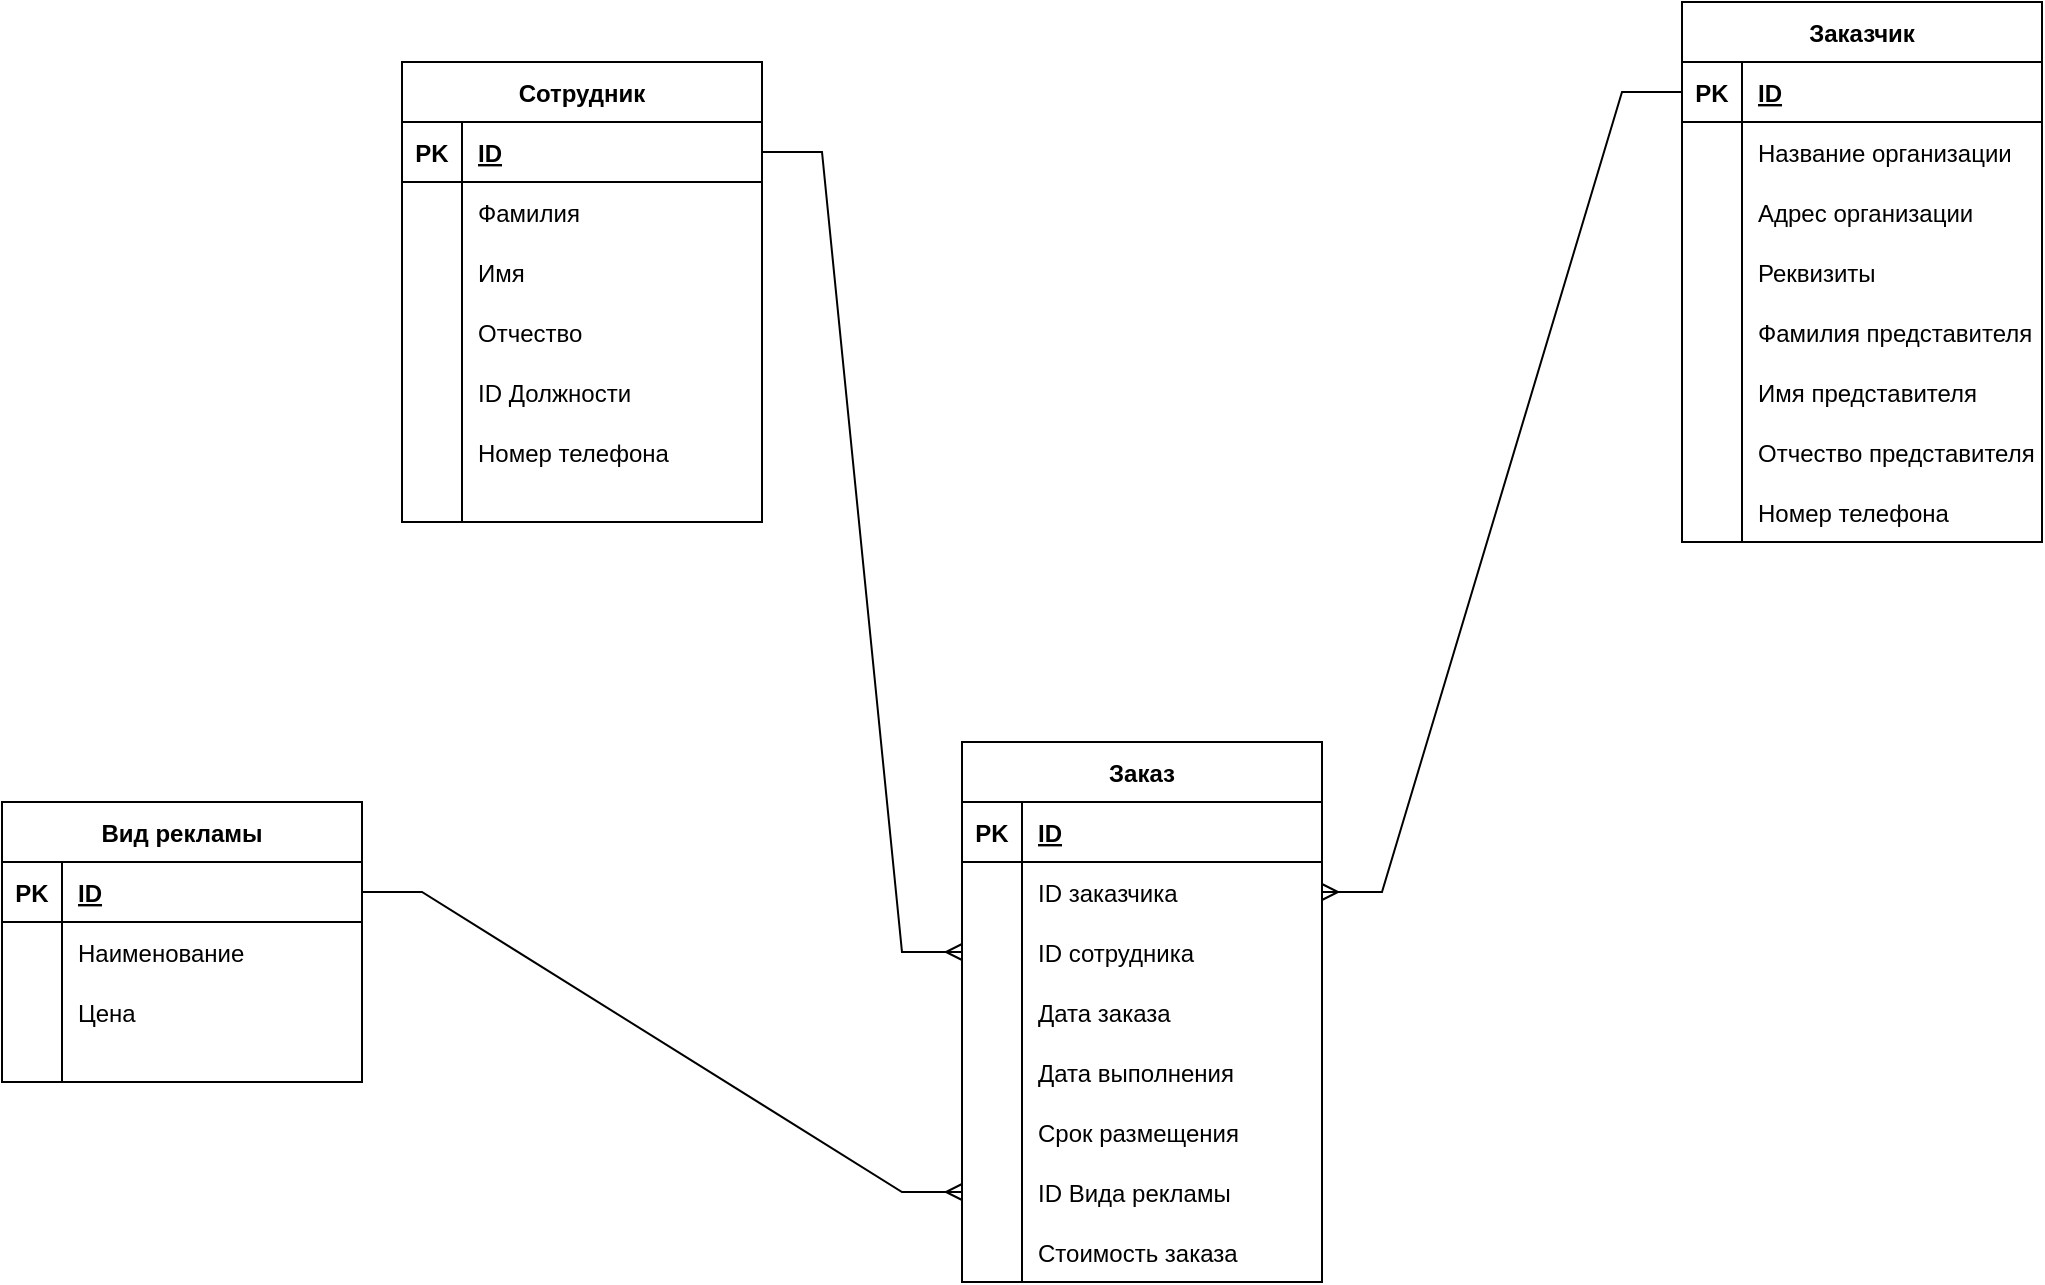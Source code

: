 <mxfile version="21.1.2" type="github">
  <diagram id="s9_FCZtg-uALN-O0ZUHf" name="Страница 1">
    <mxGraphModel dx="2021" dy="1903" grid="1" gridSize="10" guides="1" tooltips="1" connect="1" arrows="1" fold="1" page="1" pageScale="1" pageWidth="827" pageHeight="1169" math="0" shadow="0">
      <root>
        <mxCell id="0" />
        <mxCell id="1" parent="0" />
        <mxCell id="OV0SFWAsMs0vF2QBaHkd-49" value="Сотрудник" style="shape=table;startSize=30;container=1;collapsible=1;childLayout=tableLayout;fixedRows=1;rowLines=0;fontStyle=1;align=center;resizeLast=1;" parent="1" vertex="1">
          <mxGeometry x="-130" y="-340" width="180" height="230" as="geometry" />
        </mxCell>
        <mxCell id="OV0SFWAsMs0vF2QBaHkd-50" value="" style="shape=tableRow;horizontal=0;startSize=0;swimlaneHead=0;swimlaneBody=0;fillColor=none;collapsible=0;dropTarget=0;points=[[0,0.5],[1,0.5]];portConstraint=eastwest;top=0;left=0;right=0;bottom=1;" parent="OV0SFWAsMs0vF2QBaHkd-49" vertex="1">
          <mxGeometry y="30" width="180" height="30" as="geometry" />
        </mxCell>
        <mxCell id="OV0SFWAsMs0vF2QBaHkd-51" value="PK" style="shape=partialRectangle;connectable=0;fillColor=none;top=0;left=0;bottom=0;right=0;fontStyle=1;overflow=hidden;" parent="OV0SFWAsMs0vF2QBaHkd-50" vertex="1">
          <mxGeometry width="30" height="30" as="geometry">
            <mxRectangle width="30" height="30" as="alternateBounds" />
          </mxGeometry>
        </mxCell>
        <mxCell id="OV0SFWAsMs0vF2QBaHkd-52" value="ID" style="shape=partialRectangle;connectable=0;fillColor=none;top=0;left=0;bottom=0;right=0;align=left;spacingLeft=6;fontStyle=5;overflow=hidden;" parent="OV0SFWAsMs0vF2QBaHkd-50" vertex="1">
          <mxGeometry x="30" width="150" height="30" as="geometry">
            <mxRectangle width="150" height="30" as="alternateBounds" />
          </mxGeometry>
        </mxCell>
        <mxCell id="OV0SFWAsMs0vF2QBaHkd-53" value="" style="shape=tableRow;horizontal=0;startSize=0;swimlaneHead=0;swimlaneBody=0;fillColor=none;collapsible=0;dropTarget=0;points=[[0,0.5],[1,0.5]];portConstraint=eastwest;top=0;left=0;right=0;bottom=0;" parent="OV0SFWAsMs0vF2QBaHkd-49" vertex="1">
          <mxGeometry y="60" width="180" height="30" as="geometry" />
        </mxCell>
        <mxCell id="OV0SFWAsMs0vF2QBaHkd-54" value="" style="shape=partialRectangle;connectable=0;fillColor=none;top=0;left=0;bottom=0;right=0;editable=1;overflow=hidden;" parent="OV0SFWAsMs0vF2QBaHkd-53" vertex="1">
          <mxGeometry width="30" height="30" as="geometry">
            <mxRectangle width="30" height="30" as="alternateBounds" />
          </mxGeometry>
        </mxCell>
        <mxCell id="OV0SFWAsMs0vF2QBaHkd-55" value="Фамилия" style="shape=partialRectangle;connectable=0;fillColor=none;top=0;left=0;bottom=0;right=0;align=left;spacingLeft=6;overflow=hidden;" parent="OV0SFWAsMs0vF2QBaHkd-53" vertex="1">
          <mxGeometry x="30" width="150" height="30" as="geometry">
            <mxRectangle width="150" height="30" as="alternateBounds" />
          </mxGeometry>
        </mxCell>
        <mxCell id="OV0SFWAsMs0vF2QBaHkd-56" value="" style="shape=tableRow;horizontal=0;startSize=0;swimlaneHead=0;swimlaneBody=0;fillColor=none;collapsible=0;dropTarget=0;points=[[0,0.5],[1,0.5]];portConstraint=eastwest;top=0;left=0;right=0;bottom=0;" parent="OV0SFWAsMs0vF2QBaHkd-49" vertex="1">
          <mxGeometry y="90" width="180" height="30" as="geometry" />
        </mxCell>
        <mxCell id="OV0SFWAsMs0vF2QBaHkd-57" value="" style="shape=partialRectangle;connectable=0;fillColor=none;top=0;left=0;bottom=0;right=0;editable=1;overflow=hidden;" parent="OV0SFWAsMs0vF2QBaHkd-56" vertex="1">
          <mxGeometry width="30" height="30" as="geometry">
            <mxRectangle width="30" height="30" as="alternateBounds" />
          </mxGeometry>
        </mxCell>
        <mxCell id="OV0SFWAsMs0vF2QBaHkd-58" value="Имя" style="shape=partialRectangle;connectable=0;fillColor=none;top=0;left=0;bottom=0;right=0;align=left;spacingLeft=6;overflow=hidden;" parent="OV0SFWAsMs0vF2QBaHkd-56" vertex="1">
          <mxGeometry x="30" width="150" height="30" as="geometry">
            <mxRectangle width="150" height="30" as="alternateBounds" />
          </mxGeometry>
        </mxCell>
        <mxCell id="OV0SFWAsMs0vF2QBaHkd-59" value="" style="shape=tableRow;horizontal=0;startSize=0;swimlaneHead=0;swimlaneBody=0;fillColor=none;collapsible=0;dropTarget=0;points=[[0,0.5],[1,0.5]];portConstraint=eastwest;top=0;left=0;right=0;bottom=0;" parent="OV0SFWAsMs0vF2QBaHkd-49" vertex="1">
          <mxGeometry y="120" width="180" height="30" as="geometry" />
        </mxCell>
        <mxCell id="OV0SFWAsMs0vF2QBaHkd-60" value="" style="shape=partialRectangle;connectable=0;fillColor=none;top=0;left=0;bottom=0;right=0;editable=1;overflow=hidden;" parent="OV0SFWAsMs0vF2QBaHkd-59" vertex="1">
          <mxGeometry width="30" height="30" as="geometry">
            <mxRectangle width="30" height="30" as="alternateBounds" />
          </mxGeometry>
        </mxCell>
        <mxCell id="OV0SFWAsMs0vF2QBaHkd-61" value="Отчество" style="shape=partialRectangle;connectable=0;fillColor=none;top=0;left=0;bottom=0;right=0;align=left;spacingLeft=6;overflow=hidden;" parent="OV0SFWAsMs0vF2QBaHkd-59" vertex="1">
          <mxGeometry x="30" width="150" height="30" as="geometry">
            <mxRectangle width="150" height="30" as="alternateBounds" />
          </mxGeometry>
        </mxCell>
        <mxCell id="OV0SFWAsMs0vF2QBaHkd-90" value="" style="shape=tableRow;horizontal=0;startSize=0;swimlaneHead=0;swimlaneBody=0;fillColor=none;collapsible=0;dropTarget=0;points=[[0,0.5],[1,0.5]];portConstraint=eastwest;top=0;left=0;right=0;bottom=0;" parent="OV0SFWAsMs0vF2QBaHkd-49" vertex="1">
          <mxGeometry y="150" width="180" height="30" as="geometry" />
        </mxCell>
        <mxCell id="OV0SFWAsMs0vF2QBaHkd-91" value="" style="shape=partialRectangle;connectable=0;fillColor=none;top=0;left=0;bottom=0;right=0;editable=1;overflow=hidden;" parent="OV0SFWAsMs0vF2QBaHkd-90" vertex="1">
          <mxGeometry width="30" height="30" as="geometry">
            <mxRectangle width="30" height="30" as="alternateBounds" />
          </mxGeometry>
        </mxCell>
        <mxCell id="OV0SFWAsMs0vF2QBaHkd-92" value="ID Должности" style="shape=partialRectangle;connectable=0;fillColor=none;top=0;left=0;bottom=0;right=0;align=left;spacingLeft=6;overflow=hidden;" parent="OV0SFWAsMs0vF2QBaHkd-90" vertex="1">
          <mxGeometry x="30" width="150" height="30" as="geometry">
            <mxRectangle width="150" height="30" as="alternateBounds" />
          </mxGeometry>
        </mxCell>
        <mxCell id="OV0SFWAsMs0vF2QBaHkd-93" value="" style="shape=tableRow;horizontal=0;startSize=0;swimlaneHead=0;swimlaneBody=0;fillColor=none;collapsible=0;dropTarget=0;points=[[0,0.5],[1,0.5]];portConstraint=eastwest;top=0;left=0;right=0;bottom=0;" parent="OV0SFWAsMs0vF2QBaHkd-49" vertex="1">
          <mxGeometry y="180" width="180" height="30" as="geometry" />
        </mxCell>
        <mxCell id="OV0SFWAsMs0vF2QBaHkd-94" value="" style="shape=partialRectangle;connectable=0;fillColor=none;top=0;left=0;bottom=0;right=0;editable=1;overflow=hidden;" parent="OV0SFWAsMs0vF2QBaHkd-93" vertex="1">
          <mxGeometry width="30" height="30" as="geometry">
            <mxRectangle width="30" height="30" as="alternateBounds" />
          </mxGeometry>
        </mxCell>
        <mxCell id="OV0SFWAsMs0vF2QBaHkd-95" value="Номер телефона" style="shape=partialRectangle;connectable=0;fillColor=none;top=0;left=0;bottom=0;right=0;align=left;spacingLeft=6;overflow=hidden;" parent="OV0SFWAsMs0vF2QBaHkd-93" vertex="1">
          <mxGeometry x="30" width="150" height="30" as="geometry">
            <mxRectangle width="150" height="30" as="alternateBounds" />
          </mxGeometry>
        </mxCell>
        <mxCell id="OV0SFWAsMs0vF2QBaHkd-96" value="" style="shape=tableRow;horizontal=0;startSize=0;swimlaneHead=0;swimlaneBody=0;fillColor=none;collapsible=0;dropTarget=0;points=[[0,0.5],[1,0.5]];portConstraint=eastwest;top=0;left=0;right=0;bottom=0;" parent="OV0SFWAsMs0vF2QBaHkd-49" vertex="1">
          <mxGeometry y="210" width="180" height="20" as="geometry" />
        </mxCell>
        <mxCell id="OV0SFWAsMs0vF2QBaHkd-97" value="" style="shape=partialRectangle;connectable=0;fillColor=none;top=0;left=0;bottom=0;right=0;editable=1;overflow=hidden;" parent="OV0SFWAsMs0vF2QBaHkd-96" vertex="1">
          <mxGeometry width="30" height="20" as="geometry">
            <mxRectangle width="30" height="20" as="alternateBounds" />
          </mxGeometry>
        </mxCell>
        <mxCell id="OV0SFWAsMs0vF2QBaHkd-98" value="" style="shape=partialRectangle;connectable=0;fillColor=none;top=0;left=0;bottom=0;right=0;align=left;spacingLeft=6;overflow=hidden;" parent="OV0SFWAsMs0vF2QBaHkd-96" vertex="1">
          <mxGeometry x="30" width="150" height="20" as="geometry">
            <mxRectangle width="150" height="20" as="alternateBounds" />
          </mxGeometry>
        </mxCell>
        <mxCell id="OV0SFWAsMs0vF2QBaHkd-75" value="Заказчик" style="shape=table;startSize=30;container=1;collapsible=1;childLayout=tableLayout;fixedRows=1;rowLines=0;fontStyle=1;align=center;resizeLast=1;" parent="1" vertex="1">
          <mxGeometry x="510" y="-370" width="180" height="270" as="geometry" />
        </mxCell>
        <mxCell id="OV0SFWAsMs0vF2QBaHkd-76" value="" style="shape=tableRow;horizontal=0;startSize=0;swimlaneHead=0;swimlaneBody=0;fillColor=none;collapsible=0;dropTarget=0;points=[[0,0.5],[1,0.5]];portConstraint=eastwest;top=0;left=0;right=0;bottom=1;" parent="OV0SFWAsMs0vF2QBaHkd-75" vertex="1">
          <mxGeometry y="30" width="180" height="30" as="geometry" />
        </mxCell>
        <mxCell id="OV0SFWAsMs0vF2QBaHkd-77" value="PK" style="shape=partialRectangle;connectable=0;fillColor=none;top=0;left=0;bottom=0;right=0;fontStyle=1;overflow=hidden;" parent="OV0SFWAsMs0vF2QBaHkd-76" vertex="1">
          <mxGeometry width="30" height="30" as="geometry">
            <mxRectangle width="30" height="30" as="alternateBounds" />
          </mxGeometry>
        </mxCell>
        <mxCell id="OV0SFWAsMs0vF2QBaHkd-78" value="ID" style="shape=partialRectangle;connectable=0;fillColor=none;top=0;left=0;bottom=0;right=0;align=left;spacingLeft=6;fontStyle=5;overflow=hidden;" parent="OV0SFWAsMs0vF2QBaHkd-76" vertex="1">
          <mxGeometry x="30" width="150" height="30" as="geometry">
            <mxRectangle width="150" height="30" as="alternateBounds" />
          </mxGeometry>
        </mxCell>
        <mxCell id="OV0SFWAsMs0vF2QBaHkd-79" value="" style="shape=tableRow;horizontal=0;startSize=0;swimlaneHead=0;swimlaneBody=0;fillColor=none;collapsible=0;dropTarget=0;points=[[0,0.5],[1,0.5]];portConstraint=eastwest;top=0;left=0;right=0;bottom=0;" parent="OV0SFWAsMs0vF2QBaHkd-75" vertex="1">
          <mxGeometry y="60" width="180" height="30" as="geometry" />
        </mxCell>
        <mxCell id="OV0SFWAsMs0vF2QBaHkd-80" value="" style="shape=partialRectangle;connectable=0;fillColor=none;top=0;left=0;bottom=0;right=0;editable=1;overflow=hidden;" parent="OV0SFWAsMs0vF2QBaHkd-79" vertex="1">
          <mxGeometry width="30" height="30" as="geometry">
            <mxRectangle width="30" height="30" as="alternateBounds" />
          </mxGeometry>
        </mxCell>
        <mxCell id="OV0SFWAsMs0vF2QBaHkd-81" value="Название организации" style="shape=partialRectangle;connectable=0;fillColor=none;top=0;left=0;bottom=0;right=0;align=left;spacingLeft=6;overflow=hidden;" parent="OV0SFWAsMs0vF2QBaHkd-79" vertex="1">
          <mxGeometry x="30" width="150" height="30" as="geometry">
            <mxRectangle width="150" height="30" as="alternateBounds" />
          </mxGeometry>
        </mxCell>
        <mxCell id="OV0SFWAsMs0vF2QBaHkd-108" value="" style="shape=tableRow;horizontal=0;startSize=0;swimlaneHead=0;swimlaneBody=0;fillColor=none;collapsible=0;dropTarget=0;points=[[0,0.5],[1,0.5]];portConstraint=eastwest;top=0;left=0;right=0;bottom=0;" parent="OV0SFWAsMs0vF2QBaHkd-75" vertex="1">
          <mxGeometry y="90" width="180" height="30" as="geometry" />
        </mxCell>
        <mxCell id="OV0SFWAsMs0vF2QBaHkd-109" value="" style="shape=partialRectangle;connectable=0;fillColor=none;top=0;left=0;bottom=0;right=0;editable=1;overflow=hidden;" parent="OV0SFWAsMs0vF2QBaHkd-108" vertex="1">
          <mxGeometry width="30" height="30" as="geometry">
            <mxRectangle width="30" height="30" as="alternateBounds" />
          </mxGeometry>
        </mxCell>
        <mxCell id="OV0SFWAsMs0vF2QBaHkd-110" value="Адрес организации" style="shape=partialRectangle;connectable=0;fillColor=none;top=0;left=0;bottom=0;right=0;align=left;spacingLeft=6;overflow=hidden;" parent="OV0SFWAsMs0vF2QBaHkd-108" vertex="1">
          <mxGeometry x="30" width="150" height="30" as="geometry">
            <mxRectangle width="150" height="30" as="alternateBounds" />
          </mxGeometry>
        </mxCell>
        <mxCell id="OV0SFWAsMs0vF2QBaHkd-111" value="" style="shape=tableRow;horizontal=0;startSize=0;swimlaneHead=0;swimlaneBody=0;fillColor=none;collapsible=0;dropTarget=0;points=[[0,0.5],[1,0.5]];portConstraint=eastwest;top=0;left=0;right=0;bottom=0;" parent="OV0SFWAsMs0vF2QBaHkd-75" vertex="1">
          <mxGeometry y="120" width="180" height="30" as="geometry" />
        </mxCell>
        <mxCell id="OV0SFWAsMs0vF2QBaHkd-112" value="" style="shape=partialRectangle;connectable=0;fillColor=none;top=0;left=0;bottom=0;right=0;editable=1;overflow=hidden;" parent="OV0SFWAsMs0vF2QBaHkd-111" vertex="1">
          <mxGeometry width="30" height="30" as="geometry">
            <mxRectangle width="30" height="30" as="alternateBounds" />
          </mxGeometry>
        </mxCell>
        <mxCell id="OV0SFWAsMs0vF2QBaHkd-113" value="Реквизиты" style="shape=partialRectangle;connectable=0;fillColor=none;top=0;left=0;bottom=0;right=0;align=left;spacingLeft=6;overflow=hidden;" parent="OV0SFWAsMs0vF2QBaHkd-111" vertex="1">
          <mxGeometry x="30" width="150" height="30" as="geometry">
            <mxRectangle width="150" height="30" as="alternateBounds" />
          </mxGeometry>
        </mxCell>
        <mxCell id="OV0SFWAsMs0vF2QBaHkd-82" value="" style="shape=tableRow;horizontal=0;startSize=0;swimlaneHead=0;swimlaneBody=0;fillColor=none;collapsible=0;dropTarget=0;points=[[0,0.5],[1,0.5]];portConstraint=eastwest;top=0;left=0;right=0;bottom=0;" parent="OV0SFWAsMs0vF2QBaHkd-75" vertex="1">
          <mxGeometry y="150" width="180" height="30" as="geometry" />
        </mxCell>
        <mxCell id="OV0SFWAsMs0vF2QBaHkd-83" value="" style="shape=partialRectangle;connectable=0;fillColor=none;top=0;left=0;bottom=0;right=0;editable=1;overflow=hidden;" parent="OV0SFWAsMs0vF2QBaHkd-82" vertex="1">
          <mxGeometry width="30" height="30" as="geometry">
            <mxRectangle width="30" height="30" as="alternateBounds" />
          </mxGeometry>
        </mxCell>
        <mxCell id="OV0SFWAsMs0vF2QBaHkd-84" value="Фамилия представителя" style="shape=partialRectangle;connectable=0;fillColor=none;top=0;left=0;bottom=0;right=0;align=left;spacingLeft=6;overflow=hidden;" parent="OV0SFWAsMs0vF2QBaHkd-82" vertex="1">
          <mxGeometry x="30" width="150" height="30" as="geometry">
            <mxRectangle width="150" height="30" as="alternateBounds" />
          </mxGeometry>
        </mxCell>
        <mxCell id="OV0SFWAsMs0vF2QBaHkd-85" value="" style="shape=tableRow;horizontal=0;startSize=0;swimlaneHead=0;swimlaneBody=0;fillColor=none;collapsible=0;dropTarget=0;points=[[0,0.5],[1,0.5]];portConstraint=eastwest;top=0;left=0;right=0;bottom=0;" parent="OV0SFWAsMs0vF2QBaHkd-75" vertex="1">
          <mxGeometry y="180" width="180" height="30" as="geometry" />
        </mxCell>
        <mxCell id="OV0SFWAsMs0vF2QBaHkd-86" value="" style="shape=partialRectangle;connectable=0;fillColor=none;top=0;left=0;bottom=0;right=0;editable=1;overflow=hidden;" parent="OV0SFWAsMs0vF2QBaHkd-85" vertex="1">
          <mxGeometry width="30" height="30" as="geometry">
            <mxRectangle width="30" height="30" as="alternateBounds" />
          </mxGeometry>
        </mxCell>
        <mxCell id="OV0SFWAsMs0vF2QBaHkd-87" value="Имя представителя" style="shape=partialRectangle;connectable=0;fillColor=none;top=0;left=0;bottom=0;right=0;align=left;spacingLeft=6;overflow=hidden;" parent="OV0SFWAsMs0vF2QBaHkd-85" vertex="1">
          <mxGeometry x="30" width="150" height="30" as="geometry">
            <mxRectangle width="150" height="30" as="alternateBounds" />
          </mxGeometry>
        </mxCell>
        <mxCell id="OV0SFWAsMs0vF2QBaHkd-99" value="" style="shape=tableRow;horizontal=0;startSize=0;swimlaneHead=0;swimlaneBody=0;fillColor=none;collapsible=0;dropTarget=0;points=[[0,0.5],[1,0.5]];portConstraint=eastwest;top=0;left=0;right=0;bottom=0;" parent="OV0SFWAsMs0vF2QBaHkd-75" vertex="1">
          <mxGeometry y="210" width="180" height="30" as="geometry" />
        </mxCell>
        <mxCell id="OV0SFWAsMs0vF2QBaHkd-100" value="" style="shape=partialRectangle;connectable=0;fillColor=none;top=0;left=0;bottom=0;right=0;editable=1;overflow=hidden;" parent="OV0SFWAsMs0vF2QBaHkd-99" vertex="1">
          <mxGeometry width="30" height="30" as="geometry">
            <mxRectangle width="30" height="30" as="alternateBounds" />
          </mxGeometry>
        </mxCell>
        <mxCell id="OV0SFWAsMs0vF2QBaHkd-101" value="Отчество представителя" style="shape=partialRectangle;connectable=0;fillColor=none;top=0;left=0;bottom=0;right=0;align=left;spacingLeft=6;overflow=hidden;" parent="OV0SFWAsMs0vF2QBaHkd-99" vertex="1">
          <mxGeometry x="30" width="150" height="30" as="geometry">
            <mxRectangle width="150" height="30" as="alternateBounds" />
          </mxGeometry>
        </mxCell>
        <mxCell id="OV0SFWAsMs0vF2QBaHkd-105" value="" style="shape=tableRow;horizontal=0;startSize=0;swimlaneHead=0;swimlaneBody=0;fillColor=none;collapsible=0;dropTarget=0;points=[[0,0.5],[1,0.5]];portConstraint=eastwest;top=0;left=0;right=0;bottom=0;" parent="OV0SFWAsMs0vF2QBaHkd-75" vertex="1">
          <mxGeometry y="240" width="180" height="30" as="geometry" />
        </mxCell>
        <mxCell id="OV0SFWAsMs0vF2QBaHkd-106" value="" style="shape=partialRectangle;connectable=0;fillColor=none;top=0;left=0;bottom=0;right=0;editable=1;overflow=hidden;" parent="OV0SFWAsMs0vF2QBaHkd-105" vertex="1">
          <mxGeometry width="30" height="30" as="geometry">
            <mxRectangle width="30" height="30" as="alternateBounds" />
          </mxGeometry>
        </mxCell>
        <mxCell id="OV0SFWAsMs0vF2QBaHkd-107" value="Номер телефона" style="shape=partialRectangle;connectable=0;fillColor=none;top=0;left=0;bottom=0;right=0;align=left;spacingLeft=6;overflow=hidden;" parent="OV0SFWAsMs0vF2QBaHkd-105" vertex="1">
          <mxGeometry x="30" width="150" height="30" as="geometry">
            <mxRectangle width="150" height="30" as="alternateBounds" />
          </mxGeometry>
        </mxCell>
        <mxCell id="OV0SFWAsMs0vF2QBaHkd-114" value="Заказ" style="shape=table;startSize=30;container=1;collapsible=1;childLayout=tableLayout;fixedRows=1;rowLines=0;fontStyle=1;align=center;resizeLast=1;" parent="1" vertex="1">
          <mxGeometry x="150" width="180" height="270" as="geometry" />
        </mxCell>
        <mxCell id="OV0SFWAsMs0vF2QBaHkd-115" value="" style="shape=tableRow;horizontal=0;startSize=0;swimlaneHead=0;swimlaneBody=0;fillColor=none;collapsible=0;dropTarget=0;points=[[0,0.5],[1,0.5]];portConstraint=eastwest;top=0;left=0;right=0;bottom=1;" parent="OV0SFWAsMs0vF2QBaHkd-114" vertex="1">
          <mxGeometry y="30" width="180" height="30" as="geometry" />
        </mxCell>
        <mxCell id="OV0SFWAsMs0vF2QBaHkd-116" value="PK" style="shape=partialRectangle;connectable=0;fillColor=none;top=0;left=0;bottom=0;right=0;fontStyle=1;overflow=hidden;" parent="OV0SFWAsMs0vF2QBaHkd-115" vertex="1">
          <mxGeometry width="30" height="30" as="geometry">
            <mxRectangle width="30" height="30" as="alternateBounds" />
          </mxGeometry>
        </mxCell>
        <mxCell id="OV0SFWAsMs0vF2QBaHkd-117" value="ID" style="shape=partialRectangle;connectable=0;fillColor=none;top=0;left=0;bottom=0;right=0;align=left;spacingLeft=6;fontStyle=5;overflow=hidden;" parent="OV0SFWAsMs0vF2QBaHkd-115" vertex="1">
          <mxGeometry x="30" width="150" height="30" as="geometry">
            <mxRectangle width="150" height="30" as="alternateBounds" />
          </mxGeometry>
        </mxCell>
        <mxCell id="Dr_4s-XmkxD8F_3dXKtI-18" value="" style="shape=tableRow;horizontal=0;startSize=0;swimlaneHead=0;swimlaneBody=0;fillColor=none;collapsible=0;dropTarget=0;points=[[0,0.5],[1,0.5]];portConstraint=eastwest;top=0;left=0;right=0;bottom=0;" parent="OV0SFWAsMs0vF2QBaHkd-114" vertex="1">
          <mxGeometry y="60" width="180" height="30" as="geometry" />
        </mxCell>
        <mxCell id="Dr_4s-XmkxD8F_3dXKtI-19" value="" style="shape=partialRectangle;connectable=0;fillColor=none;top=0;left=0;bottom=0;right=0;editable=1;overflow=hidden;" parent="Dr_4s-XmkxD8F_3dXKtI-18" vertex="1">
          <mxGeometry width="30" height="30" as="geometry">
            <mxRectangle width="30" height="30" as="alternateBounds" />
          </mxGeometry>
        </mxCell>
        <mxCell id="Dr_4s-XmkxD8F_3dXKtI-20" value="ID заказчика" style="shape=partialRectangle;connectable=0;fillColor=none;top=0;left=0;bottom=0;right=0;align=left;spacingLeft=6;overflow=hidden;" parent="Dr_4s-XmkxD8F_3dXKtI-18" vertex="1">
          <mxGeometry x="30" width="150" height="30" as="geometry">
            <mxRectangle width="150" height="30" as="alternateBounds" />
          </mxGeometry>
        </mxCell>
        <mxCell id="Dr_4s-XmkxD8F_3dXKtI-24" value="" style="shape=tableRow;horizontal=0;startSize=0;swimlaneHead=0;swimlaneBody=0;fillColor=none;collapsible=0;dropTarget=0;points=[[0,0.5],[1,0.5]];portConstraint=eastwest;top=0;left=0;right=0;bottom=0;" parent="OV0SFWAsMs0vF2QBaHkd-114" vertex="1">
          <mxGeometry y="90" width="180" height="30" as="geometry" />
        </mxCell>
        <mxCell id="Dr_4s-XmkxD8F_3dXKtI-25" value="" style="shape=partialRectangle;connectable=0;fillColor=none;top=0;left=0;bottom=0;right=0;editable=1;overflow=hidden;" parent="Dr_4s-XmkxD8F_3dXKtI-24" vertex="1">
          <mxGeometry width="30" height="30" as="geometry">
            <mxRectangle width="30" height="30" as="alternateBounds" />
          </mxGeometry>
        </mxCell>
        <mxCell id="Dr_4s-XmkxD8F_3dXKtI-26" value="ID сотрудника" style="shape=partialRectangle;connectable=0;fillColor=none;top=0;left=0;bottom=0;right=0;align=left;spacingLeft=6;overflow=hidden;" parent="Dr_4s-XmkxD8F_3dXKtI-24" vertex="1">
          <mxGeometry x="30" width="150" height="30" as="geometry">
            <mxRectangle width="150" height="30" as="alternateBounds" />
          </mxGeometry>
        </mxCell>
        <mxCell id="OV0SFWAsMs0vF2QBaHkd-121" value="" style="shape=tableRow;horizontal=0;startSize=0;swimlaneHead=0;swimlaneBody=0;fillColor=none;collapsible=0;dropTarget=0;points=[[0,0.5],[1,0.5]];portConstraint=eastwest;top=0;left=0;right=0;bottom=0;" parent="OV0SFWAsMs0vF2QBaHkd-114" vertex="1">
          <mxGeometry y="120" width="180" height="30" as="geometry" />
        </mxCell>
        <mxCell id="OV0SFWAsMs0vF2QBaHkd-122" value="" style="shape=partialRectangle;connectable=0;fillColor=none;top=0;left=0;bottom=0;right=0;editable=1;overflow=hidden;" parent="OV0SFWAsMs0vF2QBaHkd-121" vertex="1">
          <mxGeometry width="30" height="30" as="geometry">
            <mxRectangle width="30" height="30" as="alternateBounds" />
          </mxGeometry>
        </mxCell>
        <mxCell id="OV0SFWAsMs0vF2QBaHkd-123" value="Дата заказа" style="shape=partialRectangle;connectable=0;fillColor=none;top=0;left=0;bottom=0;right=0;align=left;spacingLeft=6;overflow=hidden;" parent="OV0SFWAsMs0vF2QBaHkd-121" vertex="1">
          <mxGeometry x="30" width="150" height="30" as="geometry">
            <mxRectangle width="150" height="30" as="alternateBounds" />
          </mxGeometry>
        </mxCell>
        <mxCell id="Dr_4s-XmkxD8F_3dXKtI-21" value="" style="shape=tableRow;horizontal=0;startSize=0;swimlaneHead=0;swimlaneBody=0;fillColor=none;collapsible=0;dropTarget=0;points=[[0,0.5],[1,0.5]];portConstraint=eastwest;top=0;left=0;right=0;bottom=0;" parent="OV0SFWAsMs0vF2QBaHkd-114" vertex="1">
          <mxGeometry y="150" width="180" height="30" as="geometry" />
        </mxCell>
        <mxCell id="Dr_4s-XmkxD8F_3dXKtI-22" value="" style="shape=partialRectangle;connectable=0;fillColor=none;top=0;left=0;bottom=0;right=0;editable=1;overflow=hidden;" parent="Dr_4s-XmkxD8F_3dXKtI-21" vertex="1">
          <mxGeometry width="30" height="30" as="geometry">
            <mxRectangle width="30" height="30" as="alternateBounds" />
          </mxGeometry>
        </mxCell>
        <mxCell id="Dr_4s-XmkxD8F_3dXKtI-23" value="Дата выполнения" style="shape=partialRectangle;connectable=0;fillColor=none;top=0;left=0;bottom=0;right=0;align=left;spacingLeft=6;overflow=hidden;" parent="Dr_4s-XmkxD8F_3dXKtI-21" vertex="1">
          <mxGeometry x="30" width="150" height="30" as="geometry">
            <mxRectangle width="150" height="30" as="alternateBounds" />
          </mxGeometry>
        </mxCell>
        <mxCell id="OV0SFWAsMs0vF2QBaHkd-124" value="" style="shape=tableRow;horizontal=0;startSize=0;swimlaneHead=0;swimlaneBody=0;fillColor=none;collapsible=0;dropTarget=0;points=[[0,0.5],[1,0.5]];portConstraint=eastwest;top=0;left=0;right=0;bottom=0;" parent="OV0SFWAsMs0vF2QBaHkd-114" vertex="1">
          <mxGeometry y="180" width="180" height="30" as="geometry" />
        </mxCell>
        <mxCell id="OV0SFWAsMs0vF2QBaHkd-125" value="" style="shape=partialRectangle;connectable=0;fillColor=none;top=0;left=0;bottom=0;right=0;editable=1;overflow=hidden;" parent="OV0SFWAsMs0vF2QBaHkd-124" vertex="1">
          <mxGeometry width="30" height="30" as="geometry">
            <mxRectangle width="30" height="30" as="alternateBounds" />
          </mxGeometry>
        </mxCell>
        <mxCell id="OV0SFWAsMs0vF2QBaHkd-126" value="Срок размещения" style="shape=partialRectangle;connectable=0;fillColor=none;top=0;left=0;bottom=0;right=0;align=left;spacingLeft=6;overflow=hidden;" parent="OV0SFWAsMs0vF2QBaHkd-124" vertex="1">
          <mxGeometry x="30" width="150" height="30" as="geometry">
            <mxRectangle width="150" height="30" as="alternateBounds" />
          </mxGeometry>
        </mxCell>
        <mxCell id="OV0SFWAsMs0vF2QBaHkd-118" value="" style="shape=tableRow;horizontal=0;startSize=0;swimlaneHead=0;swimlaneBody=0;fillColor=none;collapsible=0;dropTarget=0;points=[[0,0.5],[1,0.5]];portConstraint=eastwest;top=0;left=0;right=0;bottom=0;" parent="OV0SFWAsMs0vF2QBaHkd-114" vertex="1">
          <mxGeometry y="210" width="180" height="30" as="geometry" />
        </mxCell>
        <mxCell id="OV0SFWAsMs0vF2QBaHkd-119" value="" style="shape=partialRectangle;connectable=0;fillColor=none;top=0;left=0;bottom=0;right=0;editable=1;overflow=hidden;" parent="OV0SFWAsMs0vF2QBaHkd-118" vertex="1">
          <mxGeometry width="30" height="30" as="geometry">
            <mxRectangle width="30" height="30" as="alternateBounds" />
          </mxGeometry>
        </mxCell>
        <mxCell id="OV0SFWAsMs0vF2QBaHkd-120" value="ID Вида рекламы" style="shape=partialRectangle;connectable=0;fillColor=none;top=0;left=0;bottom=0;right=0;align=left;spacingLeft=6;overflow=hidden;" parent="OV0SFWAsMs0vF2QBaHkd-118" vertex="1">
          <mxGeometry x="30" width="150" height="30" as="geometry">
            <mxRectangle width="150" height="30" as="alternateBounds" />
          </mxGeometry>
        </mxCell>
        <mxCell id="Dr_4s-XmkxD8F_3dXKtI-27" value="" style="shape=tableRow;horizontal=0;startSize=0;swimlaneHead=0;swimlaneBody=0;fillColor=none;collapsible=0;dropTarget=0;points=[[0,0.5],[1,0.5]];portConstraint=eastwest;top=0;left=0;right=0;bottom=0;" parent="OV0SFWAsMs0vF2QBaHkd-114" vertex="1">
          <mxGeometry y="240" width="180" height="30" as="geometry" />
        </mxCell>
        <mxCell id="Dr_4s-XmkxD8F_3dXKtI-28" value="" style="shape=partialRectangle;connectable=0;fillColor=none;top=0;left=0;bottom=0;right=0;editable=1;overflow=hidden;" parent="Dr_4s-XmkxD8F_3dXKtI-27" vertex="1">
          <mxGeometry width="30" height="30" as="geometry">
            <mxRectangle width="30" height="30" as="alternateBounds" />
          </mxGeometry>
        </mxCell>
        <mxCell id="Dr_4s-XmkxD8F_3dXKtI-29" value="Стоимость заказа" style="shape=partialRectangle;connectable=0;fillColor=none;top=0;left=0;bottom=0;right=0;align=left;spacingLeft=6;overflow=hidden;" parent="Dr_4s-XmkxD8F_3dXKtI-27" vertex="1">
          <mxGeometry x="30" width="150" height="30" as="geometry">
            <mxRectangle width="150" height="30" as="alternateBounds" />
          </mxGeometry>
        </mxCell>
        <mxCell id="Dr_4s-XmkxD8F_3dXKtI-1" value="Вид рекламы" style="shape=table;startSize=30;container=1;collapsible=1;childLayout=tableLayout;fixedRows=1;rowLines=0;fontStyle=1;align=center;resizeLast=1;" parent="1" vertex="1">
          <mxGeometry x="-330" y="30" width="180" height="140" as="geometry" />
        </mxCell>
        <mxCell id="Dr_4s-XmkxD8F_3dXKtI-2" value="" style="shape=tableRow;horizontal=0;startSize=0;swimlaneHead=0;swimlaneBody=0;fillColor=none;collapsible=0;dropTarget=0;points=[[0,0.5],[1,0.5]];portConstraint=eastwest;top=0;left=0;right=0;bottom=1;" parent="Dr_4s-XmkxD8F_3dXKtI-1" vertex="1">
          <mxGeometry y="30" width="180" height="30" as="geometry" />
        </mxCell>
        <mxCell id="Dr_4s-XmkxD8F_3dXKtI-3" value="PK" style="shape=partialRectangle;connectable=0;fillColor=none;top=0;left=0;bottom=0;right=0;fontStyle=1;overflow=hidden;" parent="Dr_4s-XmkxD8F_3dXKtI-2" vertex="1">
          <mxGeometry width="30" height="30" as="geometry">
            <mxRectangle width="30" height="30" as="alternateBounds" />
          </mxGeometry>
        </mxCell>
        <mxCell id="Dr_4s-XmkxD8F_3dXKtI-4" value="ID" style="shape=partialRectangle;connectable=0;fillColor=none;top=0;left=0;bottom=0;right=0;align=left;spacingLeft=6;fontStyle=5;overflow=hidden;" parent="Dr_4s-XmkxD8F_3dXKtI-2" vertex="1">
          <mxGeometry x="30" width="150" height="30" as="geometry">
            <mxRectangle width="150" height="30" as="alternateBounds" />
          </mxGeometry>
        </mxCell>
        <mxCell id="Dr_4s-XmkxD8F_3dXKtI-5" value="" style="shape=tableRow;horizontal=0;startSize=0;swimlaneHead=0;swimlaneBody=0;fillColor=none;collapsible=0;dropTarget=0;points=[[0,0.5],[1,0.5]];portConstraint=eastwest;top=0;left=0;right=0;bottom=0;" parent="Dr_4s-XmkxD8F_3dXKtI-1" vertex="1">
          <mxGeometry y="60" width="180" height="30" as="geometry" />
        </mxCell>
        <mxCell id="Dr_4s-XmkxD8F_3dXKtI-6" value="" style="shape=partialRectangle;connectable=0;fillColor=none;top=0;left=0;bottom=0;right=0;editable=1;overflow=hidden;" parent="Dr_4s-XmkxD8F_3dXKtI-5" vertex="1">
          <mxGeometry width="30" height="30" as="geometry">
            <mxRectangle width="30" height="30" as="alternateBounds" />
          </mxGeometry>
        </mxCell>
        <mxCell id="Dr_4s-XmkxD8F_3dXKtI-7" value="Наименование" style="shape=partialRectangle;connectable=0;fillColor=none;top=0;left=0;bottom=0;right=0;align=left;spacingLeft=6;overflow=hidden;" parent="Dr_4s-XmkxD8F_3dXKtI-5" vertex="1">
          <mxGeometry x="30" width="150" height="30" as="geometry">
            <mxRectangle width="150" height="30" as="alternateBounds" />
          </mxGeometry>
        </mxCell>
        <mxCell id="Dr_4s-XmkxD8F_3dXKtI-8" value="" style="shape=tableRow;horizontal=0;startSize=0;swimlaneHead=0;swimlaneBody=0;fillColor=none;collapsible=0;dropTarget=0;points=[[0,0.5],[1,0.5]];portConstraint=eastwest;top=0;left=0;right=0;bottom=0;" parent="Dr_4s-XmkxD8F_3dXKtI-1" vertex="1">
          <mxGeometry y="90" width="180" height="30" as="geometry" />
        </mxCell>
        <mxCell id="Dr_4s-XmkxD8F_3dXKtI-9" value="" style="shape=partialRectangle;connectable=0;fillColor=none;top=0;left=0;bottom=0;right=0;editable=1;overflow=hidden;" parent="Dr_4s-XmkxD8F_3dXKtI-8" vertex="1">
          <mxGeometry width="30" height="30" as="geometry">
            <mxRectangle width="30" height="30" as="alternateBounds" />
          </mxGeometry>
        </mxCell>
        <mxCell id="Dr_4s-XmkxD8F_3dXKtI-10" value="Цена" style="shape=partialRectangle;connectable=0;fillColor=none;top=0;left=0;bottom=0;right=0;align=left;spacingLeft=6;overflow=hidden;" parent="Dr_4s-XmkxD8F_3dXKtI-8" vertex="1">
          <mxGeometry x="30" width="150" height="30" as="geometry">
            <mxRectangle width="150" height="30" as="alternateBounds" />
          </mxGeometry>
        </mxCell>
        <mxCell id="Dr_4s-XmkxD8F_3dXKtI-11" value="" style="shape=tableRow;horizontal=0;startSize=0;swimlaneHead=0;swimlaneBody=0;fillColor=none;collapsible=0;dropTarget=0;points=[[0,0.5],[1,0.5]];portConstraint=eastwest;top=0;left=0;right=0;bottom=0;" parent="Dr_4s-XmkxD8F_3dXKtI-1" vertex="1">
          <mxGeometry y="120" width="180" height="20" as="geometry" />
        </mxCell>
        <mxCell id="Dr_4s-XmkxD8F_3dXKtI-12" value="" style="shape=partialRectangle;connectable=0;fillColor=none;top=0;left=0;bottom=0;right=0;editable=1;overflow=hidden;" parent="Dr_4s-XmkxD8F_3dXKtI-11" vertex="1">
          <mxGeometry width="30" height="20" as="geometry">
            <mxRectangle width="30" height="20" as="alternateBounds" />
          </mxGeometry>
        </mxCell>
        <mxCell id="Dr_4s-XmkxD8F_3dXKtI-13" value="" style="shape=partialRectangle;connectable=0;fillColor=none;top=0;left=0;bottom=0;right=0;align=left;spacingLeft=6;overflow=hidden;" parent="Dr_4s-XmkxD8F_3dXKtI-11" vertex="1">
          <mxGeometry x="30" width="150" height="20" as="geometry">
            <mxRectangle width="150" height="20" as="alternateBounds" />
          </mxGeometry>
        </mxCell>
        <mxCell id="73EUO2N10NV-Uxm3vyom-2" value="" style="edgeStyle=entityRelationEdgeStyle;fontSize=12;html=1;endArrow=ERmany;rounded=0;exitX=1;exitY=0.5;exitDx=0;exitDy=0;entryX=0;entryY=0.5;entryDx=0;entryDy=0;" parent="1" source="Dr_4s-XmkxD8F_3dXKtI-2" target="OV0SFWAsMs0vF2QBaHkd-118" edge="1">
          <mxGeometry width="100" height="100" relative="1" as="geometry">
            <mxPoint x="-220" y="310" as="sourcePoint" />
            <mxPoint x="-120" y="210" as="targetPoint" />
          </mxGeometry>
        </mxCell>
        <mxCell id="73EUO2N10NV-Uxm3vyom-3" value="" style="edgeStyle=entityRelationEdgeStyle;fontSize=12;html=1;endArrow=ERmany;rounded=0;exitX=0;exitY=0.5;exitDx=0;exitDy=0;" parent="1" source="OV0SFWAsMs0vF2QBaHkd-76" target="Dr_4s-XmkxD8F_3dXKtI-18" edge="1">
          <mxGeometry width="100" height="100" relative="1" as="geometry">
            <mxPoint x="520" y="180" as="sourcePoint" />
            <mxPoint x="620" y="80" as="targetPoint" />
          </mxGeometry>
        </mxCell>
        <mxCell id="73EUO2N10NV-Uxm3vyom-4" value="" style="edgeStyle=entityRelationEdgeStyle;fontSize=12;html=1;endArrow=ERmany;rounded=0;exitX=1;exitY=0.5;exitDx=0;exitDy=0;entryX=0;entryY=0.5;entryDx=0;entryDy=0;" parent="1" source="OV0SFWAsMs0vF2QBaHkd-50" target="Dr_4s-XmkxD8F_3dXKtI-24" edge="1">
          <mxGeometry width="100" height="100" relative="1" as="geometry">
            <mxPoint x="340" y="240" as="sourcePoint" />
            <mxPoint x="440" y="140" as="targetPoint" />
          </mxGeometry>
        </mxCell>
      </root>
    </mxGraphModel>
  </diagram>
</mxfile>
